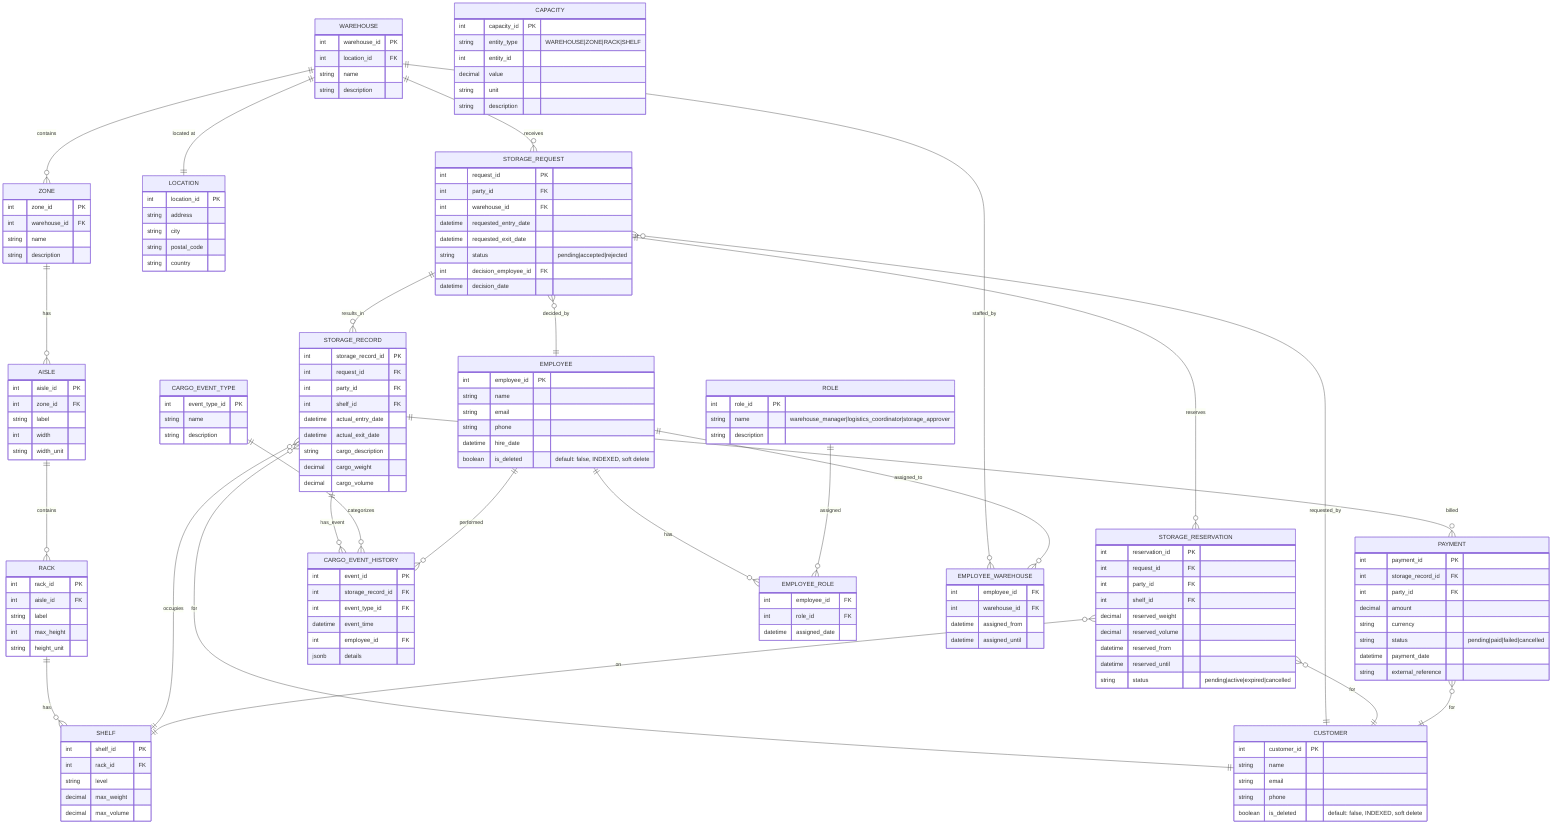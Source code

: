 erDiagram

WAREHOUSE {
  int warehouse_id PK
  int location_id FK
  string name
  string description
}

ZONE {
  int zone_id PK
  int warehouse_id FK
  string name
  string description
}

AISLE {
  int aisle_id PK
  int zone_id FK
  string label
  int width
  string width_unit
}

RACK {
  int rack_id PK
  int aisle_id FK
  string label
  int max_height
  string height_unit
}

SHELF {
  int shelf_id PK
  int rack_id FK
  string level
  decimal max_weight
  decimal max_volume
}

CAPACITY {
  int capacity_id PK
  string entity_type "WAREHOUSE|ZONE|RACK|SHELF"
  int entity_id
  decimal value
  string unit
  string description
}

LOCATION {
  int location_id PK
  string address
  string city
  string postal_code
  string country
}

STORAGE_REQUEST {
  int request_id PK
  int party_id FK
  int warehouse_id FK
  datetime requested_entry_date
  datetime requested_exit_date
  string status "pending|accepted|rejected"
  int decision_employee_id FK
  datetime decision_date
}

STORAGE_RESERVATION {
  int reservation_id PK
  int request_id FK
  int party_id FK
  int shelf_id FK
  decimal reserved_weight
  decimal reserved_volume
  datetime reserved_from
  datetime reserved_until
  string status "pending|active|expired|cancelled"
}

STORAGE_RECORD {
  int storage_record_id PK
  int request_id FK
  int party_id FK
  int shelf_id FK
  datetime actual_entry_date
  datetime actual_exit_date
  string cargo_description
  decimal cargo_weight
  decimal cargo_volume
}

PAYMENT {
  int payment_id PK
  int storage_record_id FK
  int party_id FK
  decimal amount
  string currency
  string status "pending|paid|failed|cancelled"
  datetime payment_date
  string external_reference
}

CARGO_EVENT_TYPE {
  int event_type_id PK
  string name
  string description
}

CARGO_EVENT_HISTORY {
  int event_id PK
  int storage_record_id FK
  int event_type_id FK
  datetime event_time
  int employee_id FK
  jsonb details
}

EMPLOYEE {
  int employee_id PK
  string name
  string email
  string phone
  datetime hire_date
  boolean is_deleted "default: false, INDEXED, soft delete"
}

ROLE {
  int role_id PK
  string name "warehouse_manager|logistics_coordinator|storage_approver"
  string description
}

EMPLOYEE_ROLE {
  int employee_id FK
  int role_id FK
  datetime assigned_date
}

EMPLOYEE_WAREHOUSE {
  int employee_id FK
  int warehouse_id FK
  datetime assigned_from
  datetime assigned_until
}

CUSTOMER {
  int customer_id PK
  string name
  string email
  string phone
  boolean is_deleted "default: false, INDEXED, soft delete"
}

WAREHOUSE ||--o{ ZONE : "contains"
ZONE ||--o{ AISLE : "has"
AISLE ||--o{ RACK : "contains"
RACK ||--o{ SHELF : "has"
WAREHOUSE ||--|| LOCATION : "located at"
WAREHOUSE ||--o{ STORAGE_REQUEST : "receives"
WAREHOUSE ||--o{ EMPLOYEE_WAREHOUSE : "staffed_by"
EMPLOYEE ||--o{ EMPLOYEE_WAREHOUSE : "assigned_to"
STORAGE_RECORD }o--|| SHELF : "occupies"
STORAGE_RECORD }o--|| CUSTOMER : "for"
STORAGE_REQUEST }o--|| CUSTOMER : "requested_by"
STORAGE_REQUEST }o--|| EMPLOYEE : "decided_by"
STORAGE_REQUEST ||--o{ STORAGE_RECORD : "results_in"
STORAGE_REQUEST ||--o{ STORAGE_RESERVATION : "reserves"
STORAGE_RESERVATION }o--|| SHELF : "on"
STORAGE_RESERVATION }o--|| CUSTOMER : "for"
EMPLOYEE ||--o{ EMPLOYEE_ROLE : "has"
ROLE ||--o{ EMPLOYEE_ROLE : "assigned"
STORAGE_RECORD ||--o{ CARGO_EVENT_HISTORY : "has_event"
CARGO_EVENT_TYPE ||--o{ CARGO_EVENT_HISTORY : "categorizes"
EMPLOYEE ||--o{ CARGO_EVENT_HISTORY : "performed"
STORAGE_RECORD ||--o{ PAYMENT : "billed"
PAYMENT }o--|| CUSTOMER : "for"

%% NOTE: When querying EMPLOYEE, always filter with is_deleted = false (soft delete)
%% NOTE: When querying CUSTOMER, always filter with is_deleted = false (soft delete)